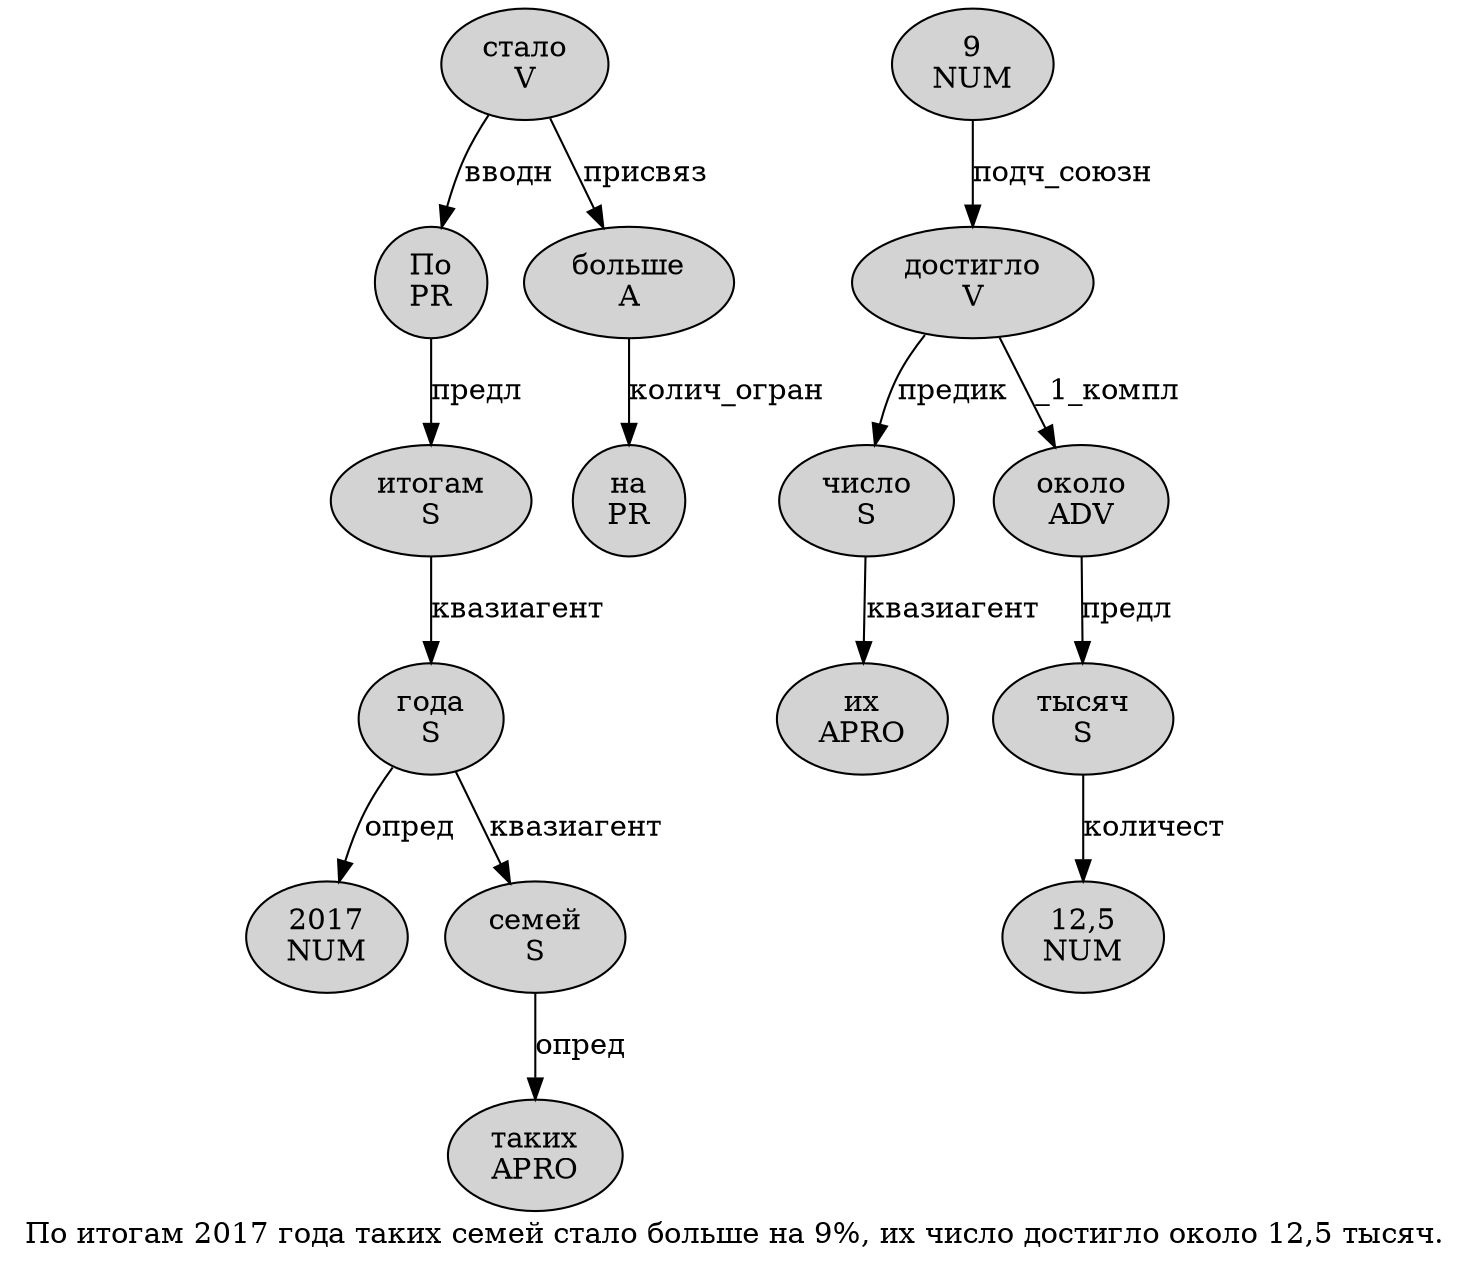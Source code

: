 digraph SENTENCE_464 {
	graph [label="По итогам 2017 года таких семей стало больше на 9%, их число достигло около 12,5 тысяч."]
	node [style=filled]
		0 [label="По
PR" color="" fillcolor=lightgray penwidth=1 shape=ellipse]
		1 [label="итогам
S" color="" fillcolor=lightgray penwidth=1 shape=ellipse]
		2 [label="2017
NUM" color="" fillcolor=lightgray penwidth=1 shape=ellipse]
		3 [label="года
S" color="" fillcolor=lightgray penwidth=1 shape=ellipse]
		4 [label="таких
APRO" color="" fillcolor=lightgray penwidth=1 shape=ellipse]
		5 [label="семей
S" color="" fillcolor=lightgray penwidth=1 shape=ellipse]
		6 [label="стало
V" color="" fillcolor=lightgray penwidth=1 shape=ellipse]
		7 [label="больше
A" color="" fillcolor=lightgray penwidth=1 shape=ellipse]
		8 [label="на
PR" color="" fillcolor=lightgray penwidth=1 shape=ellipse]
		9 [label="9
NUM" color="" fillcolor=lightgray penwidth=1 shape=ellipse]
		12 [label="их
APRO" color="" fillcolor=lightgray penwidth=1 shape=ellipse]
		13 [label="число
S" color="" fillcolor=lightgray penwidth=1 shape=ellipse]
		14 [label="достигло
V" color="" fillcolor=lightgray penwidth=1 shape=ellipse]
		15 [label="около
ADV" color="" fillcolor=lightgray penwidth=1 shape=ellipse]
		16 [label="12,5
NUM" color="" fillcolor=lightgray penwidth=1 shape=ellipse]
		17 [label="тысяч
S" color="" fillcolor=lightgray penwidth=1 shape=ellipse]
			14 -> 13 [label="предик"]
			14 -> 15 [label="_1_компл"]
			1 -> 3 [label="квазиагент"]
			5 -> 4 [label="опред"]
			13 -> 12 [label="квазиагент"]
			3 -> 2 [label="опред"]
			3 -> 5 [label="квазиагент"]
			7 -> 8 [label="колич_огран"]
			6 -> 0 [label="вводн"]
			6 -> 7 [label="присвяз"]
			9 -> 14 [label="подч_союзн"]
			0 -> 1 [label="предл"]
			15 -> 17 [label="предл"]
			17 -> 16 [label="количест"]
}